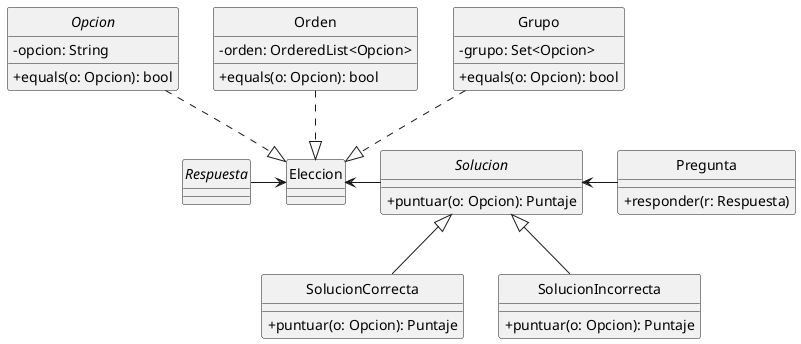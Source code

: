 @startuml DiagramaGroupChoice

skinparam monochrome true
hide circle
skinparam classAttributeIconSize 0

class Pregunta {
    + responder(r: Respuesta)
}

interface Solucion {
    + puntuar(o: Opcion): Puntaje
}

class SolucionCorrecta extends Solucion {
    + puntuar(o: Opcion): Puntaje
}

class SolucionIncorrecta extends Solucion {
    + puntuar(o: Opcion): Puntaje
}

abstract Opcion {
    - opcion: String
    + equals(o: Opcion): bool
}

interface Respuesta {

}

Solucion <- Pregunta
Solucion -left-> Eleccion
class Orden {
    - orden: OrderedList<Opcion>
    + equals(o: Opcion): bool
}

class Grupo {
    - grupo: Set<Opcion>
    + equals(o: Opcion): bool
}
Orden .down.|> Eleccion
Grupo .down.|> Eleccion
Opcion .down.|> Eleccion

Respuesta -> Eleccion
@enduml